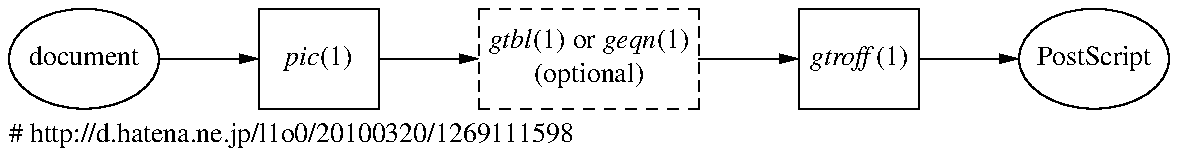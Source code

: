 .PS
ellipse "document";
arrow;
box width 0.6 "\fIpic\/\fP(1)"
arrow;
box width 1.1 "\fIgtbl\/\fP(1) or \fIgeqn\/\fP(1)" "(optional)" dashed;
arrow;
box width 0.6 "\fIgtroff\/\fP(1)";
arrow;
ellipse "PostScript"
.PE
# http://d.hatena.ne.jp/l1o0/20100320/1269111598
